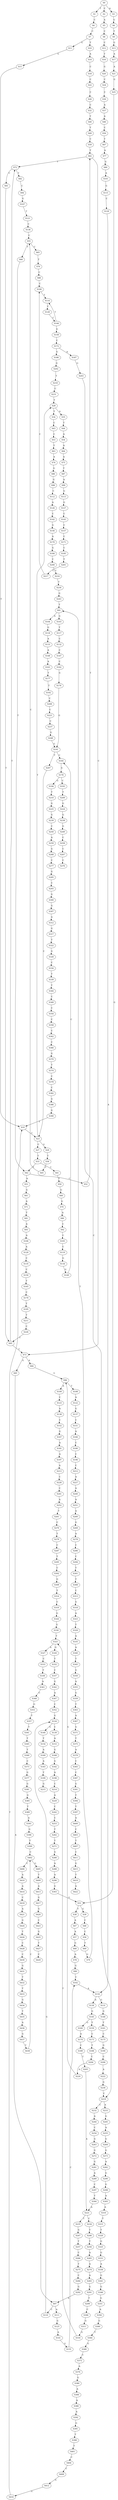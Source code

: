 strict digraph  {
	S0 -> S1 [ label = T ];
	S0 -> S2 [ label = C ];
	S0 -> S3 [ label = A ];
	S1 -> S4 [ label = C ];
	S2 -> S5 [ label = A ];
	S3 -> S6 [ label = G ];
	S4 -> S7 [ label = C ];
	S5 -> S8 [ label = C ];
	S6 -> S9 [ label = T ];
	S7 -> S10 [ label = T ];
	S7 -> S11 [ label = G ];
	S8 -> S12 [ label = C ];
	S9 -> S13 [ label = G ];
	S10 -> S14 [ label = A ];
	S11 -> S15 [ label = G ];
	S12 -> S16 [ label = T ];
	S13 -> S17 [ label = A ];
	S14 -> S18 [ label = C ];
	S15 -> S19 [ label = T ];
	S16 -> S20 [ label = G ];
	S17 -> S21 [ label = A ];
	S18 -> S22 [ label = C ];
	S19 -> S23 [ label = C ];
	S20 -> S24 [ label = C ];
	S21 -> S25 [ label = G ];
	S22 -> S26 [ label = C ];
	S23 -> S27 [ label = C ];
	S23 -> S28 [ label = T ];
	S23 -> S29 [ label = G ];
	S24 -> S30 [ label = C ];
	S25 -> S31 [ label = G ];
	S26 -> S32 [ label = C ];
	S27 -> S33 [ label = T ];
	S28 -> S34 [ label = T ];
	S28 -> S35 [ label = A ];
	S29 -> S36 [ label = T ];
	S30 -> S37 [ label = A ];
	S31 -> S38 [ label = T ];
	S31 -> S39 [ label = G ];
	S32 -> S40 [ label = T ];
	S33 -> S41 [ label = C ];
	S33 -> S42 [ label = T ];
	S34 -> S43 [ label = C ];
	S35 -> S44 [ label = T ];
	S36 -> S45 [ label = C ];
	S37 -> S46 [ label = A ];
	S38 -> S47 [ label = A ];
	S39 -> S48 [ label = C ];
	S40 -> S49 [ label = T ];
	S41 -> S50 [ label = T ];
	S42 -> S51 [ label = A ];
	S42 -> S52 [ label = C ];
	S43 -> S53 [ label = C ];
	S44 -> S54 [ label = A ];
	S45 -> S55 [ label = C ];
	S46 -> S56 [ label = C ];
	S47 -> S57 [ label = A ];
	S48 -> S58 [ label = C ];
	S49 -> S59 [ label = C ];
	S50 -> S60 [ label = G ];
	S51 -> S61 [ label = G ];
	S52 -> S62 [ label = T ];
	S53 -> S63 [ label = T ];
	S54 -> S64 [ label = A ];
	S55 -> S65 [ label = C ];
	S55 -> S66 [ label = T ];
	S56 -> S67 [ label = T ];
	S57 -> S68 [ label = G ];
	S58 -> S69 [ label = T ];
	S59 -> S62 [ label = T ];
	S60 -> S70 [ label = G ];
	S61 -> S71 [ label = A ];
	S62 -> S72 [ label = T ];
	S62 -> S73 [ label = C ];
	S63 -> S74 [ label = A ];
	S64 -> S75 [ label = A ];
	S65 -> S76 [ label = T ];
	S66 -> S42 [ label = T ];
	S67 -> S77 [ label = A ];
	S68 -> S78 [ label = A ];
	S69 -> S79 [ label = G ];
	S70 -> S80 [ label = A ];
	S71 -> S81 [ label = T ];
	S72 -> S82 [ label = T ];
	S72 -> S83 [ label = C ];
	S73 -> S84 [ label = A ];
	S73 -> S85 [ label = G ];
	S74 -> S86 [ label = G ];
	S75 -> S87 [ label = T ];
	S76 -> S88 [ label = C ];
	S77 -> S89 [ label = G ];
	S78 -> S90 [ label = G ];
	S79 -> S91 [ label = T ];
	S80 -> S92 [ label = C ];
	S81 -> S93 [ label = A ];
	S82 -> S94 [ label = C ];
	S83 -> S95 [ label = T ];
	S84 -> S96 [ label = G ];
	S85 -> S97 [ label = A ];
	S86 -> S98 [ label = G ];
	S87 -> S99 [ label = A ];
	S88 -> S100 [ label = C ];
	S89 -> S101 [ label = A ];
	S90 -> S102 [ label = C ];
	S91 -> S103 [ label = G ];
	S91 -> S104 [ label = A ];
	S92 -> S105 [ label = C ];
	S93 -> S106 [ label = A ];
	S94 -> S107 [ label = G ];
	S95 -> S73 [ label = C ];
	S95 -> S72 [ label = T ];
	S96 -> S108 [ label = T ];
	S96 -> S109 [ label = A ];
	S97 -> S110 [ label = C ];
	S97 -> S111 [ label = A ];
	S98 -> S112 [ label = C ];
	S99 -> S113 [ label = G ];
	S100 -> S114 [ label = T ];
	S101 -> S115 [ label = G ];
	S102 -> S116 [ label = A ];
	S103 -> S117 [ label = T ];
	S104 -> S118 [ label = G ];
	S105 -> S119 [ label = C ];
	S106 -> S120 [ label = A ];
	S107 -> S121 [ label = T ];
	S108 -> S122 [ label = A ];
	S109 -> S123 [ label = C ];
	S110 -> S124 [ label = G ];
	S111 -> S125 [ label = G ];
	S112 -> S126 [ label = A ];
	S113 -> S127 [ label = G ];
	S114 -> S128 [ label = C ];
	S115 -> S129 [ label = C ];
	S116 -> S130 [ label = A ];
	S116 -> S131 [ label = G ];
	S117 -> S132 [ label = C ];
	S118 -> S133 [ label = A ];
	S119 -> S134 [ label = G ];
	S120 -> S135 [ label = C ];
	S121 -> S136 [ label = C ];
	S122 -> S137 [ label = G ];
	S123 -> S138 [ label = A ];
	S124 -> S139 [ label = C ];
	S124 -> S140 [ label = G ];
	S125 -> S141 [ label = A ];
	S126 -> S142 [ label = C ];
	S127 -> S143 [ label = C ];
	S128 -> S144 [ label = C ];
	S129 -> S116 [ label = A ];
	S130 -> S145 [ label = G ];
	S131 -> S146 [ label = G ];
	S132 -> S147 [ label = C ];
	S133 -> S148 [ label = A ];
	S134 -> S149 [ label = G ];
	S135 -> S150 [ label = C ];
	S136 -> S55 [ label = C ];
	S137 -> S151 [ label = C ];
	S138 -> S152 [ label = C ];
	S139 -> S153 [ label = A ];
	S140 -> S154 [ label = T ];
	S141 -> S155 [ label = G ];
	S142 -> S156 [ label = G ];
	S143 -> S157 [ label = C ];
	S144 -> S158 [ label = G ];
	S144 -> S114 [ label = T ];
	S145 -> S159 [ label = T ];
	S145 -> S160 [ label = G ];
	S146 -> S161 [ label = T ];
	S147 -> S162 [ label = C ];
	S148 -> S163 [ label = A ];
	S149 -> S164 [ label = C ];
	S150 -> S165 [ label = T ];
	S151 -> S166 [ label = A ];
	S152 -> S167 [ label = G ];
	S153 -> S168 [ label = G ];
	S154 -> S169 [ label = A ];
	S155 -> S102 [ label = C ];
	S156 -> S170 [ label = A ];
	S157 -> S171 [ label = C ];
	S158 -> S172 [ label = C ];
	S159 -> S173 [ label = C ];
	S160 -> S174 [ label = A ];
	S161 -> S175 [ label = C ];
	S162 -> S176 [ label = G ];
	S163 -> S177 [ label = T ];
	S164 -> S178 [ label = G ];
	S165 -> S179 [ label = C ];
	S166 -> S180 [ label = C ];
	S167 -> S181 [ label = A ];
	S168 -> S182 [ label = G ];
	S169 -> S183 [ label = A ];
	S170 -> S184 [ label = G ];
	S171 -> S185 [ label = C ];
	S172 -> S186 [ label = G ];
	S172 -> S187 [ label = A ];
	S173 -> S188 [ label = T ];
	S174 -> S189 [ label = C ];
	S175 -> S190 [ label = G ];
	S176 -> S191 [ label = G ];
	S177 -> S192 [ label = T ];
	S178 -> S193 [ label = C ];
	S178 -> S194 [ label = G ];
	S179 -> S195 [ label = T ];
	S180 -> S196 [ label = C ];
	S181 -> S197 [ label = A ];
	S182 -> S198 [ label = A ];
	S183 -> S199 [ label = T ];
	S184 -> S200 [ label = C ];
	S185 -> S201 [ label = T ];
	S186 -> S202 [ label = G ];
	S187 -> S203 [ label = G ];
	S188 -> S204 [ label = C ];
	S189 -> S205 [ label = T ];
	S190 -> S206 [ label = C ];
	S191 -> S164 [ label = C ];
	S191 -> S207 [ label = T ];
	S192 -> S208 [ label = C ];
	S193 -> S209 [ label = T ];
	S194 -> S210 [ label = T ];
	S195 -> S211 [ label = T ];
	S196 -> S212 [ label = C ];
	S197 -> S213 [ label = A ];
	S198 -> S214 [ label = C ];
	S199 -> S215 [ label = G ];
	S200 -> S216 [ label = C ];
	S201 -> S217 [ label = C ];
	S202 -> S218 [ label = T ];
	S203 -> S219 [ label = C ];
	S204 -> S220 [ label = A ];
	S205 -> S221 [ label = A ];
	S206 -> S222 [ label = A ];
	S207 -> S23 [ label = C ];
	S208 -> S223 [ label = C ];
	S209 -> S224 [ label = G ];
	S210 -> S225 [ label = G ];
	S211 -> S226 [ label = C ];
	S212 -> S227 [ label = A ];
	S213 -> S228 [ label = C ];
	S214 -> S229 [ label = A ];
	S216 -> S230 [ label = T ];
	S217 -> S100 [ label = C ];
	S218 -> S231 [ label = C ];
	S219 -> S232 [ label = C ];
	S219 -> S233 [ label = A ];
	S220 -> S96 [ label = G ];
	S221 -> S234 [ label = C ];
	S221 -> S235 [ label = T ];
	S222 -> S236 [ label = G ];
	S223 -> S237 [ label = C ];
	S224 -> S238 [ label = G ];
	S225 -> S239 [ label = G ];
	S226 -> S95 [ label = T ];
	S227 -> S240 [ label = A ];
	S228 -> S241 [ label = C ];
	S229 -> S242 [ label = C ];
	S230 -> S243 [ label = G ];
	S231 -> S28 [ label = T ];
	S232 -> S244 [ label = A ];
	S233 -> S245 [ label = G ];
	S234 -> S246 [ label = T ];
	S235 -> S247 [ label = G ];
	S236 -> S219 [ label = C ];
	S237 -> S248 [ label = G ];
	S238 -> S249 [ label = G ];
	S239 -> S250 [ label = C ];
	S240 -> S251 [ label = A ];
	S241 -> S252 [ label = A ];
	S242 -> S253 [ label = C ];
	S243 -> S91 [ label = T ];
	S244 -> S254 [ label = C ];
	S245 -> S255 [ label = A ];
	S246 -> S256 [ label = T ];
	S247 -> S257 [ label = T ];
	S248 -> S191 [ label = G ];
	S249 -> S258 [ label = C ];
	S250 -> S259 [ label = A ];
	S251 -> S260 [ label = A ];
	S252 -> S261 [ label = T ];
	S253 -> S262 [ label = T ];
	S254 -> S263 [ label = G ];
	S255 -> S264 [ label = G ];
	S256 -> S265 [ label = A ];
	S257 -> S266 [ label = C ];
	S258 -> S267 [ label = C ];
	S259 -> S268 [ label = G ];
	S260 -> S269 [ label = G ];
	S261 -> S270 [ label = C ];
	S262 -> S271 [ label = T ];
	S263 -> S272 [ label = G ];
	S264 -> S273 [ label = G ];
	S265 -> S274 [ label = A ];
	S266 -> S275 [ label = T ];
	S267 -> S276 [ label = C ];
	S268 -> S277 [ label = C ];
	S269 -> S278 [ label = A ];
	S270 -> S279 [ label = T ];
	S271 -> S280 [ label = G ];
	S272 -> S281 [ label = G ];
	S273 -> S282 [ label = A ];
	S274 -> S283 [ label = A ];
	S275 -> S284 [ label = C ];
	S277 -> S285 [ label = G ];
	S278 -> S286 [ label = C ];
	S279 -> S287 [ label = C ];
	S280 -> S288 [ label = A ];
	S281 -> S289 [ label = A ];
	S282 -> S290 [ label = G ];
	S283 -> S291 [ label = G ];
	S284 -> S292 [ label = G ];
	S285 -> S293 [ label = C ];
	S286 -> S294 [ label = C ];
	S287 -> S295 [ label = T ];
	S288 -> S296 [ label = A ];
	S289 -> S297 [ label = C ];
	S290 -> S298 [ label = G ];
	S291 -> S299 [ label = T ];
	S292 -> S97 [ label = A ];
	S293 -> S300 [ label = G ];
	S294 -> S301 [ label = T ];
	S295 -> S302 [ label = C ];
	S296 -> S303 [ label = G ];
	S297 -> S304 [ label = T ];
	S298 -> S305 [ label = A ];
	S299 -> S306 [ label = C ];
	S300 -> S307 [ label = G ];
	S301 -> S308 [ label = T ];
	S302 -> S309 [ label = G ];
	S303 -> S31 [ label = G ];
	S304 -> S221 [ label = A ];
	S305 -> S310 [ label = A ];
	S306 -> S311 [ label = G ];
	S307 -> S312 [ label = G ];
	S308 -> S313 [ label = C ];
	S309 -> S314 [ label = T ];
	S310 -> S315 [ label = T ];
	S311 -> S316 [ label = G ];
	S312 -> S317 [ label = G ];
	S313 -> S318 [ label = G ];
	S314 -> S319 [ label = C ];
	S315 -> S320 [ label = T ];
	S316 -> S321 [ label = T ];
	S317 -> S322 [ label = T ];
	S318 -> S323 [ label = A ];
	S319 -> S324 [ label = G ];
	S320 -> S325 [ label = G ];
	S321 -> S326 [ label = G ];
	S321 -> S327 [ label = A ];
	S322 -> S328 [ label = G ];
	S323 -> S329 [ label = T ];
	S324 -> S330 [ label = G ];
	S325 -> S331 [ label = G ];
	S326 -> S332 [ label = T ];
	S327 -> S333 [ label = C ];
	S328 -> S334 [ label = C ];
	S329 -> S335 [ label = A ];
	S330 -> S321 [ label = T ];
	S331 -> S336 [ label = A ];
	S332 -> S337 [ label = C ];
	S333 -> S338 [ label = T ];
	S334 -> S339 [ label = T ];
	S335 -> S340 [ label = A ];
	S336 -> S341 [ label = G ];
	S337 -> S342 [ label = G ];
	S338 -> S343 [ label = A ];
	S339 -> S344 [ label = T ];
	S340 -> S345 [ label = T ];
	S341 -> S346 [ label = G ];
	S342 -> S347 [ label = A ];
	S343 -> S348 [ label = C ];
	S344 -> S349 [ label = C ];
	S345 -> S350 [ label = G ];
	S346 -> S351 [ label = G ];
	S347 -> S352 [ label = C ];
	S348 -> S353 [ label = G ];
	S349 -> S354 [ label = C ];
	S350 -> S355 [ label = A ];
	S351 -> S356 [ label = A ];
	S352 -> S124 [ label = G ];
	S353 -> S357 [ label = T ];
	S354 -> S358 [ label = C ];
	S355 -> S359 [ label = G ];
	S356 -> S360 [ label = G ];
	S357 -> S361 [ label = T ];
	S358 -> S362 [ label = C ];
	S359 -> S363 [ label = T ];
	S360 -> S364 [ label = T ];
	S361 -> S365 [ label = T ];
	S362 -> S366 [ label = C ];
	S363 -> S367 [ label = A ];
	S364 -> S368 [ label = G ];
	S365 -> S369 [ label = T ];
	S366 -> S370 [ label = G ];
	S367 -> S371 [ label = G ];
	S368 -> S372 [ label = C ];
	S369 -> S373 [ label = C ];
	S370 -> S374 [ label = T ];
	S371 -> S375 [ label = T ];
	S372 -> S376 [ label = A ];
	S373 -> S377 [ label = G ];
	S374 -> S378 [ label = C ];
	S375 -> S379 [ label = A ];
	S376 -> S380 [ label = G ];
	S377 -> S381 [ label = G ];
	S378 -> S382 [ label = C ];
	S379 -> S383 [ label = C ];
	S380 -> S384 [ label = A ];
	S381 -> S385 [ label = G ];
	S382 -> S386 [ label = G ];
	S383 -> S387 [ label = C ];
	S384 -> S388 [ label = A ];
	S385 -> S389 [ label = T ];
	S386 -> S390 [ label = G ];
	S387 -> S391 [ label = G ];
	S388 -> S392 [ label = A ];
	S389 -> S393 [ label = A ];
	S390 -> S19 [ label = T ];
	S391 -> S394 [ label = T ];
	S392 -> S395 [ label = G ];
	S393 -> S396 [ label = G ];
	S394 -> S397 [ label = T ];
	S395 -> S398 [ label = T ];
	S396 -> S399 [ label = T ];
	S397 -> S400 [ label = A ];
	S398 -> S401 [ label = T ];
	S399 -> S402 [ label = C ];
	S400 -> S403 [ label = C ];
	S401 -> S404 [ label = C ];
	S402 -> S405 [ label = G ];
	S402 -> S406 [ label = C ];
	S403 -> S407 [ label = T ];
	S404 -> S408 [ label = C ];
	S405 -> S409 [ label = T ];
	S406 -> S410 [ label = A ];
	S407 -> S411 [ label = C ];
	S408 -> S412 [ label = G ];
	S409 -> S413 [ label = A ];
	S410 -> S414 [ label = A ];
	S411 -> S415 [ label = G ];
	S412 -> S416 [ label = G ];
	S413 -> S417 [ label = G ];
	S414 -> S418 [ label = C ];
	S415 -> S419 [ label = T ];
	S416 -> S19 [ label = T ];
	S417 -> S420 [ label = G ];
	S418 -> S421 [ label = A ];
	S419 -> S422 [ label = A ];
	S420 -> S423 [ label = C ];
	S421 -> S424 [ label = G ];
	S423 -> S425 [ label = G ];
	S424 -> S426 [ label = T ];
	S425 -> S427 [ label = T ];
	S426 -> S428 [ label = C ];
	S427 -> S429 [ label = C ];
	S428 -> S430 [ label = C ];
	S430 -> S431 [ label = G ];
	S431 -> S432 [ label = T ];
	S432 -> S433 [ label = T ];
	S433 -> S434 [ label = G ];
	S434 -> S435 [ label = T ];
	S435 -> S436 [ label = A ];
	S436 -> S437 [ label = G ];
	S437 -> S438 [ label = T ];
	S438 -> S402 [ label = C ];
}
